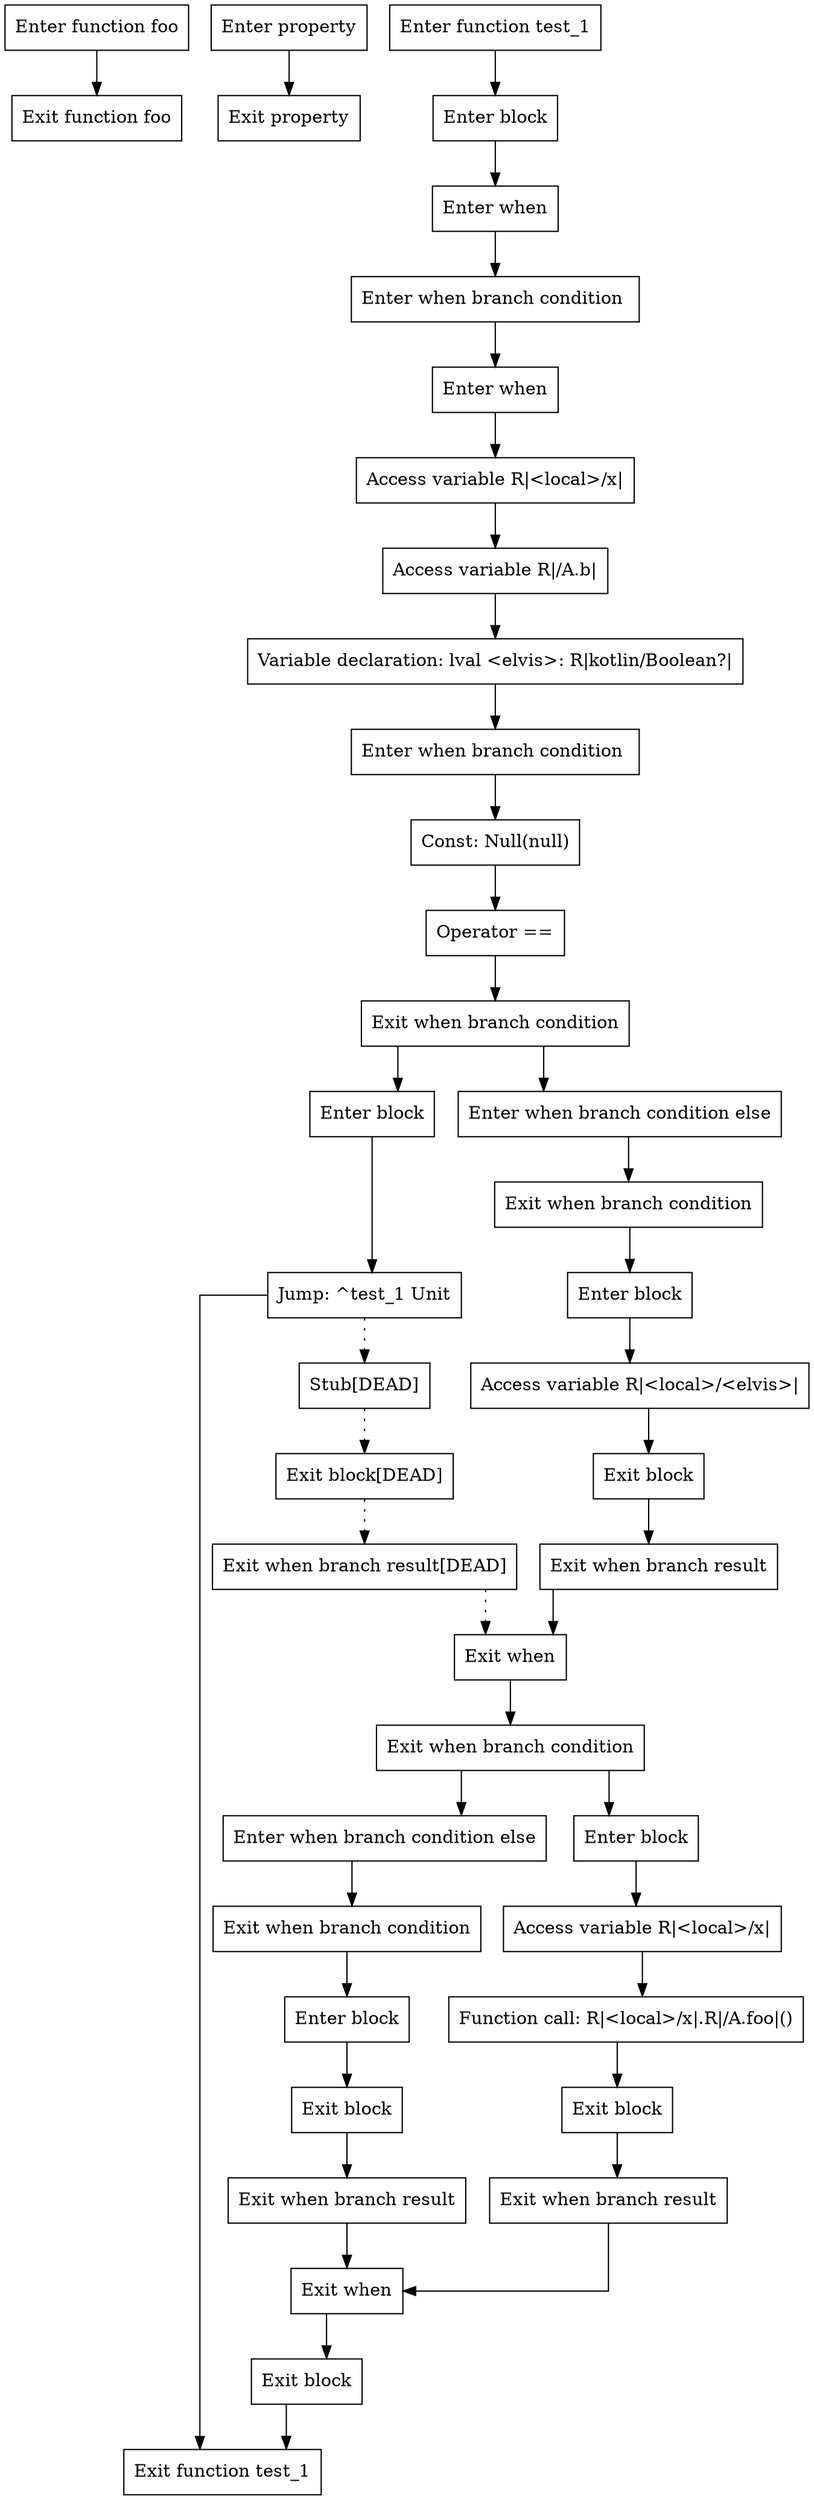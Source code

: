 digraph elvis_kt {
graph [splines=ortho]

subgraph foo {
  0 [shape=box label="Enter function foo"];
  1 [shape=box label="Exit function foo"];

  0 -> {1};
}

subgraph val_b {
  2 [shape=box label="Enter property"];
  3 [shape=box label="Exit property"];

  2 -> {3};
}

subgraph test_1 {
  4 [shape=box label="Enter function test_1"];
  5 [shape=box label="Enter block"];
  6 [shape=box label="Enter when"];
  7 [shape=box label="Enter when branch condition "];
  8 [shape=box label="Enter when"];
  9 [shape=box label="Access variable R|<local>/x|"];
  10 [shape=box label="Access variable R|/A.b|"];
  11 [shape=box label="Variable declaration: lval <elvis>: R|kotlin/Boolean?|"];
  12 [shape=box label="Enter when branch condition "];
  13 [shape=box label="Const: Null(null)"];
  14 [shape=box label="Operator =="];
  15 [shape=box label="Exit when branch condition"];
  16 [shape=box label="Enter block"];
  17 [shape=box label="Jump: ^test_1 Unit"];
  18 [shape=box label="Stub[DEAD]"];
  19 [shape=box label="Exit block[DEAD]"];
  20 [shape=box label="Exit when branch result[DEAD]"];
  21 [shape=box label="Enter when branch condition else"];
  22 [shape=box label="Exit when branch condition"];
  23 [shape=box label="Enter block"];
  24 [shape=box label="Access variable R|<local>/<elvis>|"];
  25 [shape=box label="Exit block"];
  26 [shape=box label="Exit when branch result"];
  27 [shape=box label="Exit when"];
  28 [shape=box label="Exit when branch condition"];
  29 [shape=box label="Enter block"];
  30 [shape=box label="Access variable R|<local>/x|"];
  31 [shape=box label="Function call: R|<local>/x|.R|/A.foo|()"];
  32 [shape=box label="Exit block"];
  33 [shape=box label="Exit when branch result"];
  34 [shape=box label="Enter when branch condition else"];
  35 [shape=box label="Exit when branch condition"];
  36 [shape=box label="Enter block"];
  37 [shape=box label="Exit block"];
  38 [shape=box label="Exit when branch result"];
  39 [shape=box label="Exit when"];
  40 [shape=box label="Exit block"];
  41 [shape=box label="Exit function test_1"];

  4 -> {5};
  5 -> {6};
  6 -> {7};
  7 -> {8};
  8 -> {9};
  9 -> {10};
  10 -> {11};
  11 -> {12};
  12 -> {13};
  13 -> {14};
  14 -> {15};
  15 -> {16 21};
  16 -> {17};
  17 -> {41};
  17 -> {18} [style=dotted];
  18 -> {19} [style=dotted];
  19 -> {20} [style=dotted];
  20 -> {27} [style=dotted];
  21 -> {22};
  22 -> {23};
  23 -> {24};
  24 -> {25};
  25 -> {26};
  26 -> {27};
  27 -> {28};
  28 -> {29 34};
  29 -> {30};
  30 -> {31};
  31 -> {32};
  32 -> {33};
  33 -> {39};
  34 -> {35};
  35 -> {36};
  36 -> {37};
  37 -> {38};
  38 -> {39};
  39 -> {40};
  40 -> {41};
}

}
